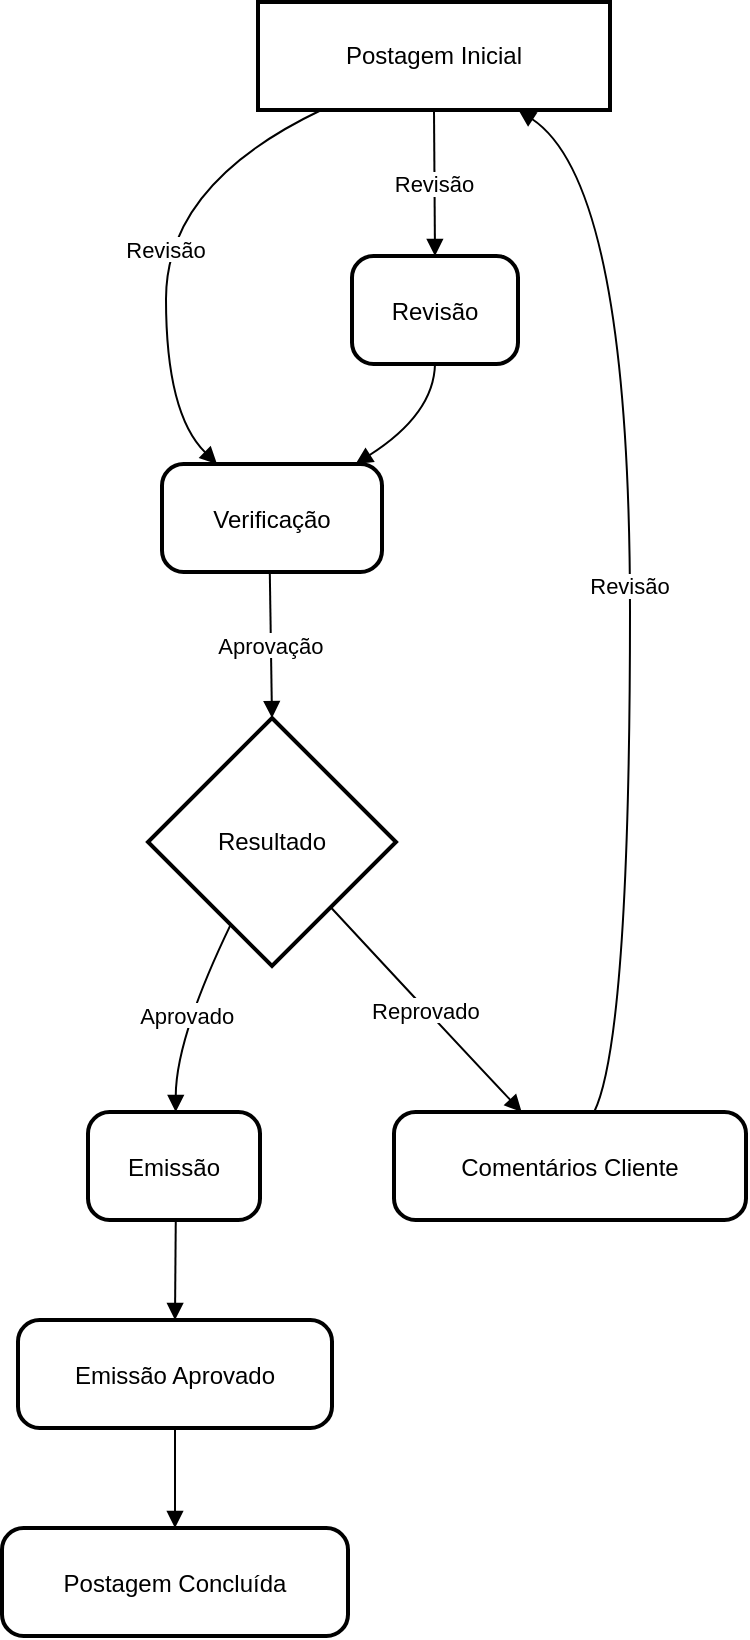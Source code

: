 <mxfile version="28.2.5">
  <diagram name="Página-1" id="3IO1Cf82fTFo7vpSCVID">
    <mxGraphModel>
      <root>
        <mxCell id="0" />
        <mxCell id="1" parent="0" />
        <mxCell id="2" value="Postagem Inicial" style="whiteSpace=wrap;strokeWidth=2;" vertex="1" parent="1">
          <mxGeometry x="136" y="8" width="176" height="54" as="geometry" />
        </mxCell>
        <mxCell id="3" value="Verificação" style="rounded=1;arcSize=20;strokeWidth=2" vertex="1" parent="1">
          <mxGeometry x="88" y="239" width="110" height="54" as="geometry" />
        </mxCell>
        <mxCell id="4" value="Resultado" style="rhombus;strokeWidth=2;whiteSpace=wrap;" vertex="1" parent="1">
          <mxGeometry x="81" y="366" width="124" height="124" as="geometry" />
        </mxCell>
        <mxCell id="5" value="Emissão" style="rounded=1;arcSize=20;strokeWidth=2" vertex="1" parent="1">
          <mxGeometry x="51" y="563" width="86" height="54" as="geometry" />
        </mxCell>
        <mxCell id="6" value="Comentários Cliente" style="rounded=1;arcSize=20;strokeWidth=2" vertex="1" parent="1">
          <mxGeometry x="204" y="563" width="176" height="54" as="geometry" />
        </mxCell>
        <mxCell id="7" value="Emissão Aprovado" style="rounded=1;arcSize=20;strokeWidth=2" vertex="1" parent="1">
          <mxGeometry x="16" y="667" width="157" height="54" as="geometry" />
        </mxCell>
        <mxCell id="8" value="Postagem Concluída" style="rounded=1;arcSize=20;strokeWidth=2" vertex="1" parent="1">
          <mxGeometry x="8" y="771" width="173" height="54" as="geometry" />
        </mxCell>
        <mxCell id="9" value="Revisão" style="rounded=1;arcSize=20;strokeWidth=2" vertex="1" parent="1">
          <mxGeometry x="183" y="135" width="83" height="54" as="geometry" />
        </mxCell>
        <mxCell id="10" value="Revisão" style="curved=1;startArrow=none;endArrow=block;exitX=0.18;exitY=1;entryX=0.25;entryY=0;" edge="1" parent="1" source="2" target="3">
          <mxGeometry relative="1" as="geometry">
            <Array as="points">
              <mxPoint x="90" y="99" />
              <mxPoint x="90" y="214" />
            </Array>
          </mxGeometry>
        </mxCell>
        <mxCell id="11" value="Aprovação" style="curved=1;startArrow=none;endArrow=block;exitX=0.49;exitY=1;entryX=0.5;entryY=0;" edge="1" parent="1" source="3" target="4">
          <mxGeometry relative="1" as="geometry">
            <Array as="points" />
          </mxGeometry>
        </mxCell>
        <mxCell id="12" value="Aprovado" style="curved=1;startArrow=none;endArrow=block;exitX=0.25;exitY=1;entryX=0.51;entryY=-0.01;" edge="1" parent="1" source="4" target="5">
          <mxGeometry relative="1" as="geometry">
            <Array as="points">
              <mxPoint x="95" y="526" />
            </Array>
          </mxGeometry>
        </mxCell>
        <mxCell id="13" value="Reprovado" style="curved=1;startArrow=none;endArrow=block;exitX=0.95;exitY=1;entryX=0.36;entryY=-0.01;" edge="1" parent="1" source="4" target="6">
          <mxGeometry relative="1" as="geometry">
            <Array as="points">
              <mxPoint x="233" y="526" />
            </Array>
          </mxGeometry>
        </mxCell>
        <mxCell id="14" value="Revisão" style="curved=1;startArrow=none;endArrow=block;exitX=0.57;exitY=-0.01;entryX=0.74;entryY=1;" edge="1" parent="1" source="6" target="2">
          <mxGeometry relative="1" as="geometry">
            <Array as="points">
              <mxPoint x="322" y="526" />
              <mxPoint x="322" y="99" />
            </Array>
          </mxGeometry>
        </mxCell>
        <mxCell id="15" value="" style="curved=1;startArrow=none;endArrow=block;exitX=0.51;exitY=0.99;entryX=0.5;entryY=-0.01;" edge="1" parent="1" source="5" target="7">
          <mxGeometry relative="1" as="geometry">
            <Array as="points" />
          </mxGeometry>
        </mxCell>
        <mxCell id="16" value="" style="curved=1;startArrow=none;endArrow=block;exitX=0.5;exitY=0.99;entryX=0.5;entryY=-0.01;" edge="1" parent="1" source="7" target="8">
          <mxGeometry relative="1" as="geometry">
            <Array as="points" />
          </mxGeometry>
        </mxCell>
        <mxCell id="17" value="Revisão" style="curved=1;startArrow=none;endArrow=block;exitX=0.5;exitY=1;entryX=0.5;entryY=0;" edge="1" parent="1" source="2" target="9">
          <mxGeometry relative="1" as="geometry">
            <Array as="points" />
          </mxGeometry>
        </mxCell>
        <mxCell id="18" value="" style="curved=1;startArrow=none;endArrow=block;exitX=0.5;exitY=1;entryX=0.88;entryY=0;" edge="1" parent="1" source="9" target="3">
          <mxGeometry relative="1" as="geometry">
            <Array as="points">
              <mxPoint x="224" y="214" />
            </Array>
          </mxGeometry>
        </mxCell>
      </root>
    </mxGraphModel>
  </diagram>
</mxfile>
